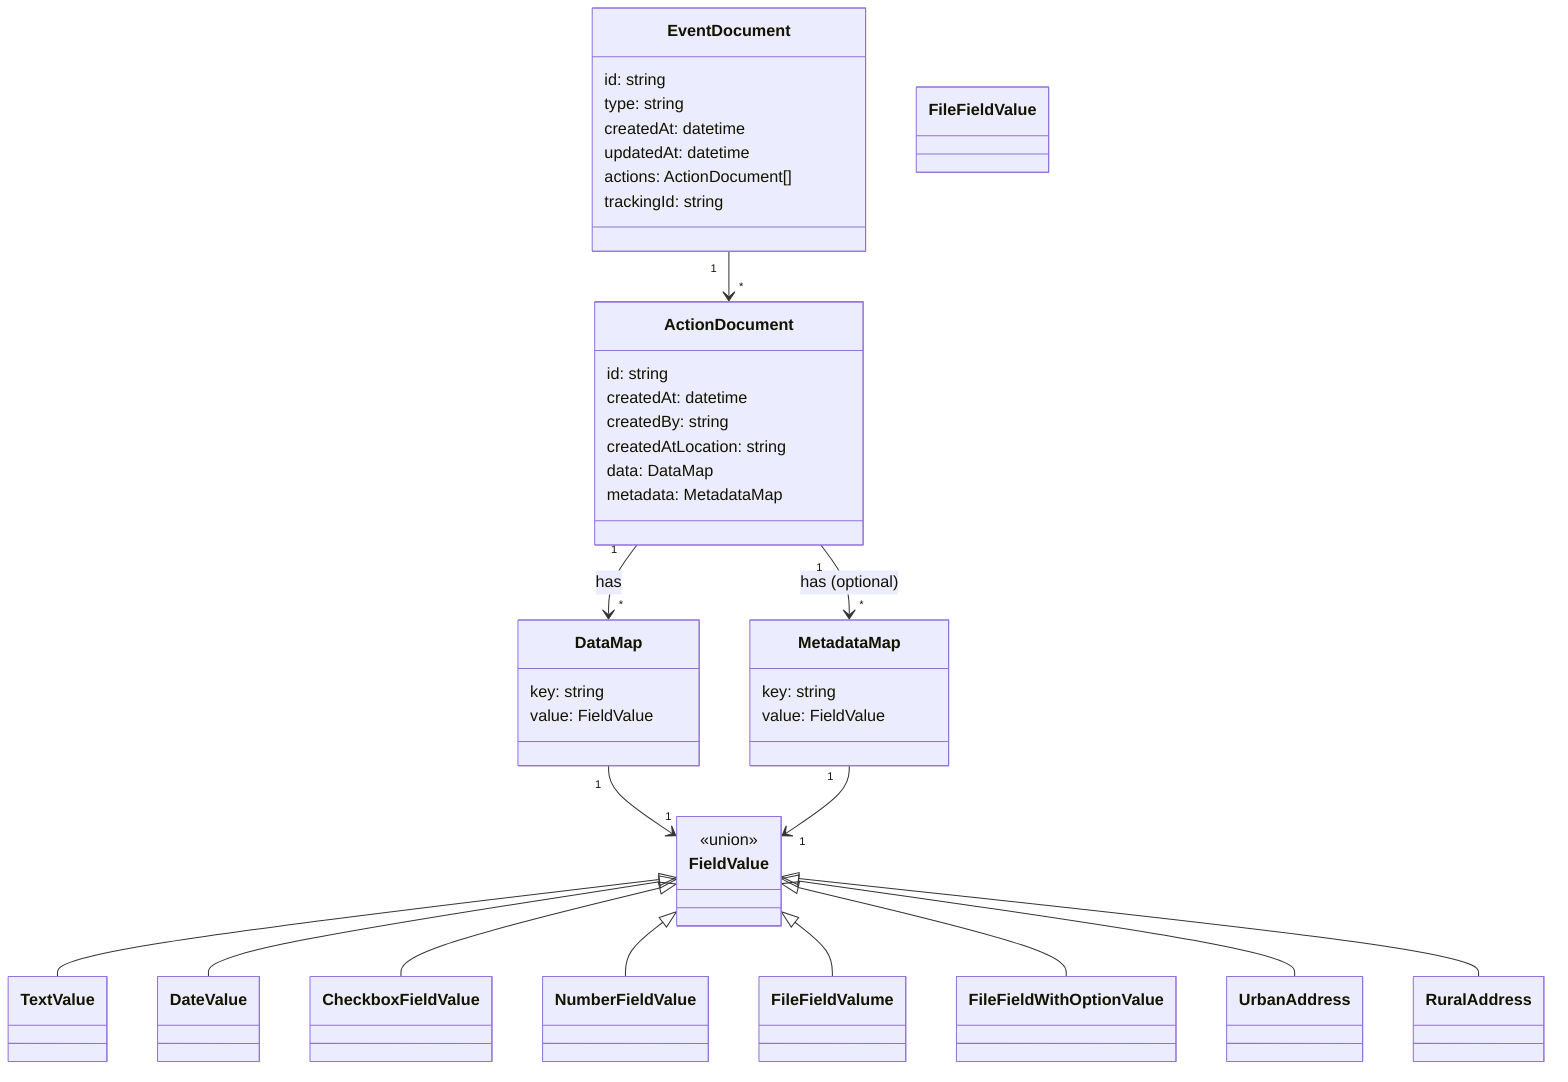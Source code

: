 classDiagram
    class EventDocument {
        id: string
        type: string
        createdAt: datetime
        updatedAt: datetime
        actions: ActionDocument[]
        trackingId: string
    }

    class ActionDocument {
        id: string
        createdAt: datetime
        createdBy: string
        createdAtLocation: string
        data: DataMap
        metadata: MetadataMap
    }

    class DataMap {
        key: string
        value: FieldValue
    }

    class MetadataMap {
        key: string
        value: FieldValue
    }

    class FieldValue {
        <<union>>
    }

    class TextValue
    class DateValue
    class CheckboxFieldValue
    class NumberFieldValue
    class FileFieldValue
    class FileFieldWithOptionValue
    class UrbanAddress
    class RuralAddress

    EventDocument "1" --> "*" ActionDocument
    ActionDocument "1" --> "*" DataMap : has
    ActionDocument "1" --> "*" MetadataMap : has (optional)

    DataMap "1" --> "1" FieldValue
    MetadataMap "1" --> "1" FieldValue

    FieldValue <|-- TextValue
    FieldValue <|-- DateValue
    FieldValue <|-- CheckboxFieldValue
    FieldValue <|-- NumberFieldValue
    FieldValue <|-- FileFieldValume
    FieldValue <|-- FileFieldWithOptionValue
    FieldValue <|-- UrbanAddress
    FieldValue <|-- RuralAddress